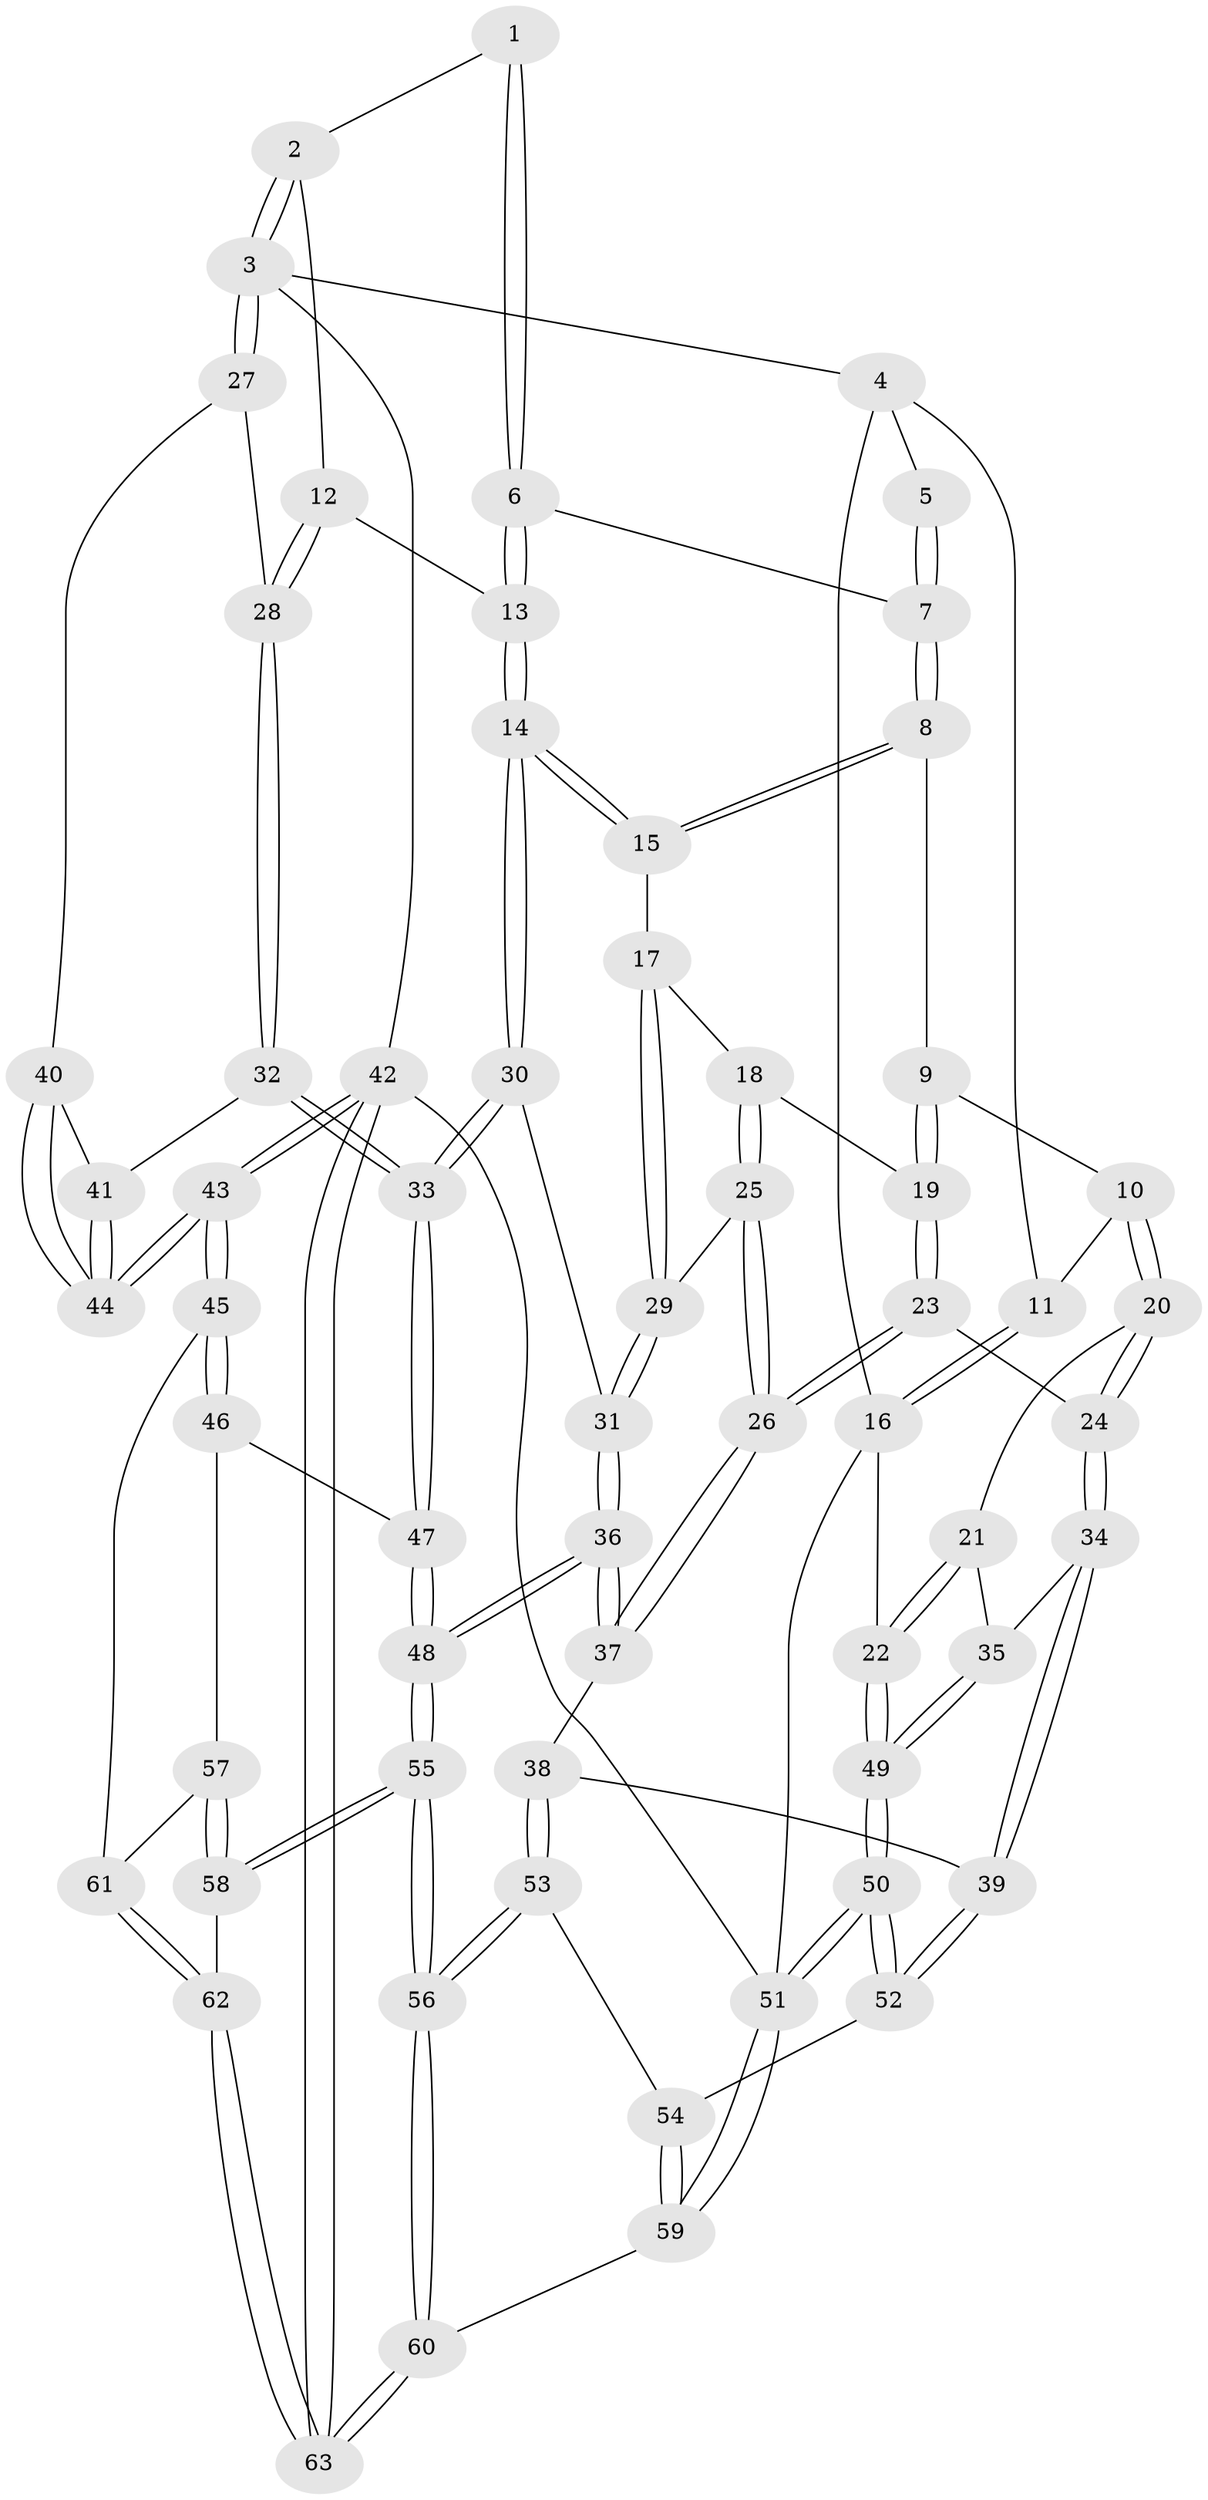 // coarse degree distribution, {3: 0.28125, 2: 0.03125, 4: 0.625, 6: 0.03125, 5: 0.03125}
// Generated by graph-tools (version 1.1) at 2025/48/03/06/25 01:48:58]
// undirected, 63 vertices, 154 edges
graph export_dot {
graph [start="1"]
  node [color=gray90,style=filled];
  1 [pos="+0.8101489897129732+0"];
  2 [pos="+0.9257441498796669+0"];
  3 [pos="+1+0"];
  4 [pos="+0.2981343461450611+0"];
  5 [pos="+0.4350805322697597+0"];
  6 [pos="+0.6836351971232021+0.19045774548490876"];
  7 [pos="+0.5184324239111606+0.16690684069479544"];
  8 [pos="+0.47064395853540736+0.23189198985426795"];
  9 [pos="+0.391983718291174+0.3044988570500025"];
  10 [pos="+0.22096217724815717+0.2688765303662865"];
  11 [pos="+0.19223236190389084+0.2341142307117297"];
  12 [pos="+0.8274399928157363+0.33712071495884943"];
  13 [pos="+0.7598082249445427+0.33427503432320865"];
  14 [pos="+0.7351514863072773+0.3564974797769591"];
  15 [pos="+0.6786323638196343+0.36924855761077136"];
  16 [pos="+0+0.23364126589409798"];
  17 [pos="+0.5575454737459105+0.41854342135743094"];
  18 [pos="+0.4981147364773102+0.39445767614800836"];
  19 [pos="+0.42443809618201844+0.35603469378710445"];
  20 [pos="+0.20545595537697364+0.37601221736146745"];
  21 [pos="+0.17974930992368837+0.4357394946709897"];
  22 [pos="+0+0.5216213155834102"];
  23 [pos="+0.3833564506408934+0.5299797270480726"];
  24 [pos="+0.3562681818583084+0.5399712481328852"];
  25 [pos="+0.4569428270641301+0.5520477283585604"];
  26 [pos="+0.4443803409628498+0.5628966508795726"];
  27 [pos="+1+0.2905787786714761"];
  28 [pos="+0.8864016659559224+0.3546516210516863"];
  29 [pos="+0.5555499163826072+0.48896715582539485"];
  30 [pos="+0.7018496161262482+0.5876146389597665"];
  31 [pos="+0.6208091293419838+0.6065381636456562"];
  32 [pos="+0.8817887032563548+0.5758203678745237"];
  33 [pos="+0.8045339250140512+0.6560013378486779"];
  34 [pos="+0.25212747604656993+0.6472719875627998"];
  35 [pos="+0.1821149204799296+0.6032913961744993"];
  36 [pos="+0.524179959384906+0.7068619752440732"];
  37 [pos="+0.5165313466568434+0.7036936551962842"];
  38 [pos="+0.4281414622350302+0.714512543366626"];
  39 [pos="+0.2660341362257905+0.6808235563427643"];
  40 [pos="+1+0.30593453596153436"];
  41 [pos="+0.9297671686482666+0.5854899741663192"];
  42 [pos="+1+1"];
  43 [pos="+1+0.882720920048424"];
  44 [pos="+1+0.7485530782695686"];
  45 [pos="+1+0.8302359631742736"];
  46 [pos="+0.8630937293820475+0.7694030294744086"];
  47 [pos="+0.8085772083238832+0.6794475999030547"];
  48 [pos="+0.5734993633539041+0.8230462509946713"];
  49 [pos="+0+0.6720482497226633"];
  50 [pos="+0+0.8936232629802964"];
  51 [pos="+0+1"];
  52 [pos="+0.2445852104007539+0.7635056111284848"];
  53 [pos="+0.374773570366457+0.8231883580896989"];
  54 [pos="+0.26087221289041895+0.8091560030586948"];
  55 [pos="+0.582392939215165+0.9240636499387688"];
  56 [pos="+0.5300505029126977+1"];
  57 [pos="+0.8007175371927957+0.8392543699978002"];
  58 [pos="+0.7730297294555095+0.8602736910399402"];
  59 [pos="+0.2522958253087936+1"];
  60 [pos="+0.5170226673023253+1"];
  61 [pos="+0.852532643417661+0.9239041813292364"];
  62 [pos="+0.8418549673463+1"];
  63 [pos="+0.9003389806259998+1"];
  1 -- 2;
  1 -- 6;
  1 -- 6;
  2 -- 3;
  2 -- 3;
  2 -- 12;
  3 -- 4;
  3 -- 27;
  3 -- 27;
  3 -- 42;
  4 -- 5;
  4 -- 11;
  4 -- 16;
  5 -- 7;
  5 -- 7;
  6 -- 7;
  6 -- 13;
  6 -- 13;
  7 -- 8;
  7 -- 8;
  8 -- 9;
  8 -- 15;
  8 -- 15;
  9 -- 10;
  9 -- 19;
  9 -- 19;
  10 -- 11;
  10 -- 20;
  10 -- 20;
  11 -- 16;
  11 -- 16;
  12 -- 13;
  12 -- 28;
  12 -- 28;
  13 -- 14;
  13 -- 14;
  14 -- 15;
  14 -- 15;
  14 -- 30;
  14 -- 30;
  15 -- 17;
  16 -- 22;
  16 -- 51;
  17 -- 18;
  17 -- 29;
  17 -- 29;
  18 -- 19;
  18 -- 25;
  18 -- 25;
  19 -- 23;
  19 -- 23;
  20 -- 21;
  20 -- 24;
  20 -- 24;
  21 -- 22;
  21 -- 22;
  21 -- 35;
  22 -- 49;
  22 -- 49;
  23 -- 24;
  23 -- 26;
  23 -- 26;
  24 -- 34;
  24 -- 34;
  25 -- 26;
  25 -- 26;
  25 -- 29;
  26 -- 37;
  26 -- 37;
  27 -- 28;
  27 -- 40;
  28 -- 32;
  28 -- 32;
  29 -- 31;
  29 -- 31;
  30 -- 31;
  30 -- 33;
  30 -- 33;
  31 -- 36;
  31 -- 36;
  32 -- 33;
  32 -- 33;
  32 -- 41;
  33 -- 47;
  33 -- 47;
  34 -- 35;
  34 -- 39;
  34 -- 39;
  35 -- 49;
  35 -- 49;
  36 -- 37;
  36 -- 37;
  36 -- 48;
  36 -- 48;
  37 -- 38;
  38 -- 39;
  38 -- 53;
  38 -- 53;
  39 -- 52;
  39 -- 52;
  40 -- 41;
  40 -- 44;
  40 -- 44;
  41 -- 44;
  41 -- 44;
  42 -- 43;
  42 -- 43;
  42 -- 63;
  42 -- 63;
  42 -- 51;
  43 -- 44;
  43 -- 44;
  43 -- 45;
  43 -- 45;
  45 -- 46;
  45 -- 46;
  45 -- 61;
  46 -- 47;
  46 -- 57;
  47 -- 48;
  47 -- 48;
  48 -- 55;
  48 -- 55;
  49 -- 50;
  49 -- 50;
  50 -- 51;
  50 -- 51;
  50 -- 52;
  50 -- 52;
  51 -- 59;
  51 -- 59;
  52 -- 54;
  53 -- 54;
  53 -- 56;
  53 -- 56;
  54 -- 59;
  54 -- 59;
  55 -- 56;
  55 -- 56;
  55 -- 58;
  55 -- 58;
  56 -- 60;
  56 -- 60;
  57 -- 58;
  57 -- 58;
  57 -- 61;
  58 -- 62;
  59 -- 60;
  60 -- 63;
  60 -- 63;
  61 -- 62;
  61 -- 62;
  62 -- 63;
  62 -- 63;
}
